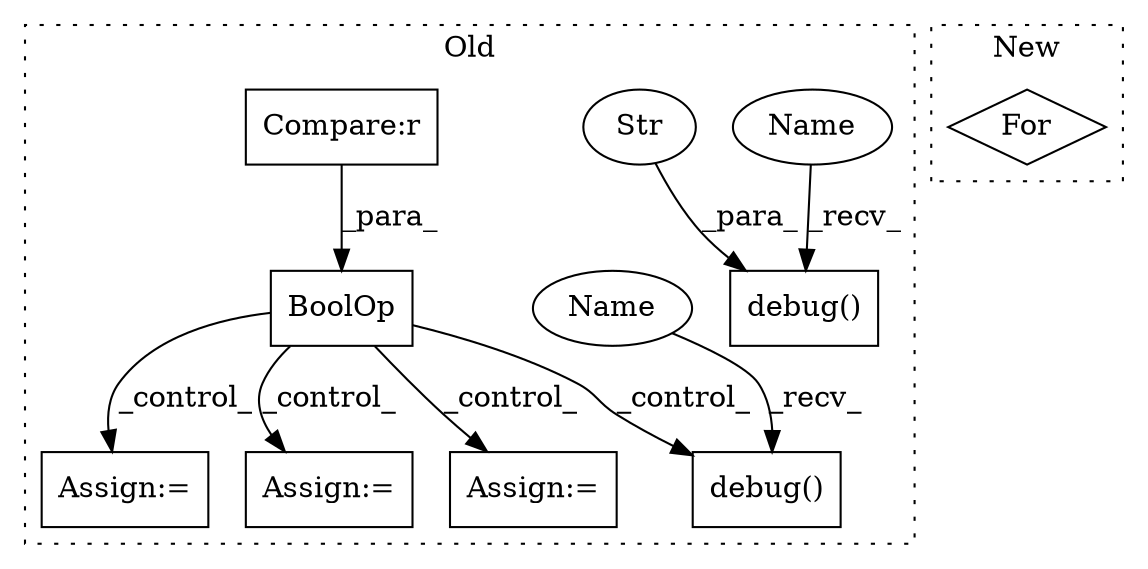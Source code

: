 digraph G {
subgraph cluster0 {
1 [label="debug()" a="75" s="11391,11477" l="14,1" shape="box"];
3 [label="Str" a="66" s="11405" l="72" shape="ellipse"];
4 [label="debug()" a="75" s="15917,15967" l="14,1" shape="box"];
5 [label="BoolOp" a="72" s="15280" l="70" shape="box"];
6 [label="Assign:=" a="68" s="15579" l="3" shape="box"];
7 [label="Assign:=" a="68" s="16125" l="4" shape="box"];
8 [label="Assign:=" a="68" s="16248" l="3" shape="box"];
9 [label="Compare:r" a="40" s="15281" l="28" shape="box"];
10 [label="Name" a="87" s="11391" l="7" shape="ellipse"];
11 [label="Name" a="87" s="15917" l="7" shape="ellipse"];
label = "Old";
style="dotted";
}
subgraph cluster1 {
2 [label="For" a="107" s="9567,9589" l="4,128" shape="diamond"];
label = "New";
style="dotted";
}
3 -> 1 [label="_para_"];
5 -> 6 [label="_control_"];
5 -> 4 [label="_control_"];
5 -> 8 [label="_control_"];
5 -> 7 [label="_control_"];
9 -> 5 [label="_para_"];
10 -> 1 [label="_recv_"];
11 -> 4 [label="_recv_"];
}